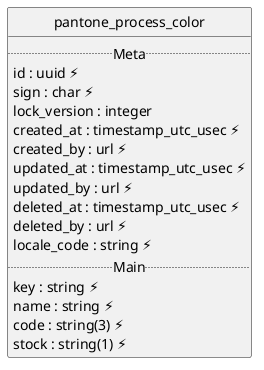 @startuml uml
skinparam monochrome true
skinparam linetype ortho
hide circle

entity pantone_process_color {
  .. Meta ..
  id : uuid ⚡
  sign : char ⚡
  lock_version : integer
  created_at : timestamp_utc_usec ⚡
  created_by : url ⚡
  updated_at : timestamp_utc_usec ⚡
  updated_by : url ⚡
  deleted_at : timestamp_utc_usec ⚡
  deleted_by : url ⚡
  locale_code : string ⚡
  .. Main ..
  key : string ⚡
  name : string ⚡
  code : string(3) ⚡
  stock : string(1) ⚡
}

@enduml
